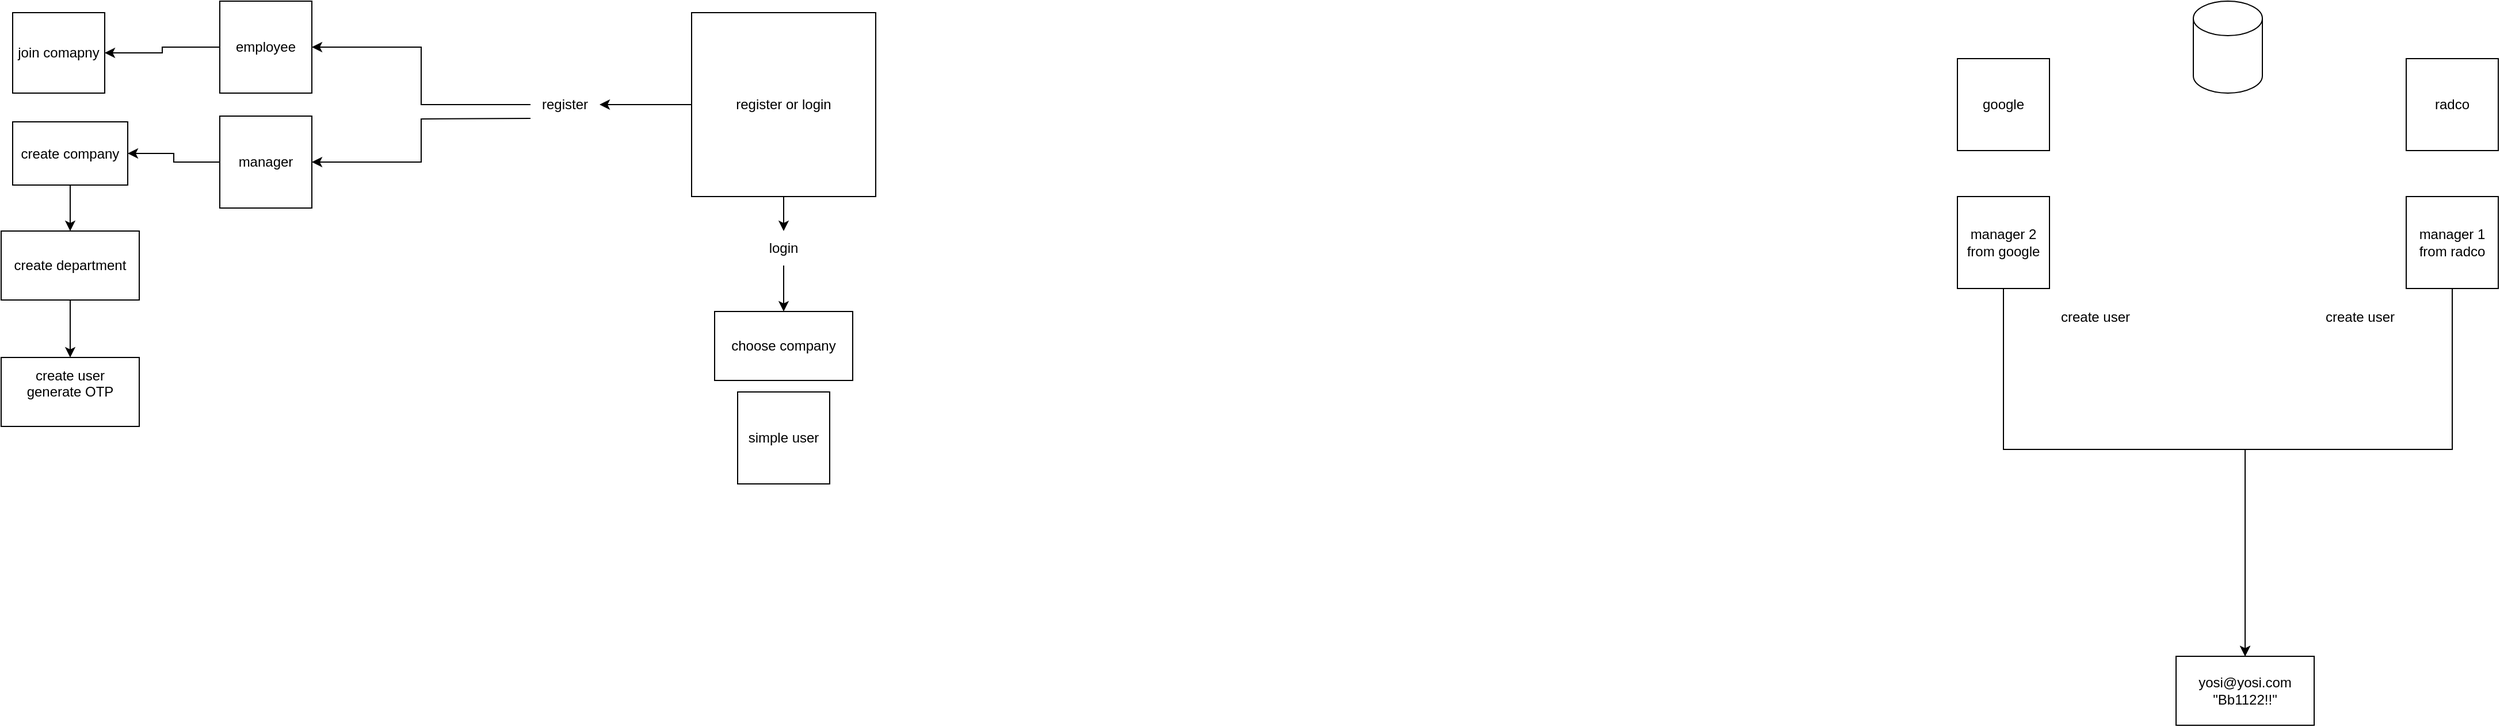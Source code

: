 <mxfile version="24.0.7" type="device">
  <diagram name="Page-1" id="4hpzpII2Nei9479nCM0a">
    <mxGraphModel dx="1393" dy="766" grid="1" gridSize="10" guides="1" tooltips="1" connect="1" arrows="1" fold="1" page="1" pageScale="1" pageWidth="850" pageHeight="1100" math="0" shadow="0">
      <root>
        <mxCell id="0" />
        <mxCell id="1" parent="0" />
        <mxCell id="A6D10lAh6pebBf_-n4FE-5" value="" style="edgeStyle=orthogonalEdgeStyle;rounded=0;orthogonalLoop=1;jettySize=auto;html=1;" edge="1" parent="1" source="A6D10lAh6pebBf_-n4FE-6" target="A6D10lAh6pebBf_-n4FE-4">
          <mxGeometry relative="1" as="geometry" />
        </mxCell>
        <mxCell id="A6D10lAh6pebBf_-n4FE-11" value="" style="edgeStyle=orthogonalEdgeStyle;rounded=0;orthogonalLoop=1;jettySize=auto;html=1;" edge="1" parent="1" source="A6D10lAh6pebBf_-n4FE-13" target="A6D10lAh6pebBf_-n4FE-10">
          <mxGeometry relative="1" as="geometry" />
        </mxCell>
        <mxCell id="A6D10lAh6pebBf_-n4FE-3" value="register or login" style="whiteSpace=wrap;html=1;aspect=fixed;strokeColor=default;" vertex="1" parent="1">
          <mxGeometry x="660" y="90" width="160" height="160" as="geometry" />
        </mxCell>
        <mxCell id="A6D10lAh6pebBf_-n4FE-19" value="" style="edgeStyle=orthogonalEdgeStyle;rounded=0;orthogonalLoop=1;jettySize=auto;html=1;" edge="1" parent="1" source="A6D10lAh6pebBf_-n4FE-4" target="A6D10lAh6pebBf_-n4FE-18">
          <mxGeometry relative="1" as="geometry" />
        </mxCell>
        <mxCell id="A6D10lAh6pebBf_-n4FE-4" value="employee" style="whiteSpace=wrap;html=1;aspect=fixed;" vertex="1" parent="1">
          <mxGeometry x="250" y="80" width="80" height="80" as="geometry" />
        </mxCell>
        <mxCell id="A6D10lAh6pebBf_-n4FE-7" value="" style="edgeStyle=orthogonalEdgeStyle;rounded=0;orthogonalLoop=1;jettySize=auto;html=1;" edge="1" parent="1" source="A6D10lAh6pebBf_-n4FE-3" target="A6D10lAh6pebBf_-n4FE-6">
          <mxGeometry relative="1" as="geometry">
            <mxPoint x="660" y="170" as="sourcePoint" />
            <mxPoint x="450" y="170" as="targetPoint" />
          </mxGeometry>
        </mxCell>
        <mxCell id="A6D10lAh6pebBf_-n4FE-6" value="register" style="text;html=1;align=center;verticalAlign=middle;whiteSpace=wrap;rounded=0;" vertex="1" parent="1">
          <mxGeometry x="520" y="155" width="60" height="30" as="geometry" />
        </mxCell>
        <mxCell id="A6D10lAh6pebBf_-n4FE-9" value="simple user" style="whiteSpace=wrap;html=1;aspect=fixed;" vertex="1" parent="1">
          <mxGeometry x="700" y="420" width="80" height="80" as="geometry" />
        </mxCell>
        <mxCell id="A6D10lAh6pebBf_-n4FE-10" value="choose company" style="whiteSpace=wrap;html=1;" vertex="1" parent="1">
          <mxGeometry x="680" y="350" width="120" height="60" as="geometry" />
        </mxCell>
        <mxCell id="A6D10lAh6pebBf_-n4FE-14" value="" style="edgeStyle=orthogonalEdgeStyle;rounded=0;orthogonalLoop=1;jettySize=auto;html=1;" edge="1" parent="1" source="A6D10lAh6pebBf_-n4FE-3" target="A6D10lAh6pebBf_-n4FE-13">
          <mxGeometry relative="1" as="geometry">
            <mxPoint x="740" y="250" as="sourcePoint" />
            <mxPoint x="740" y="350" as="targetPoint" />
          </mxGeometry>
        </mxCell>
        <mxCell id="A6D10lAh6pebBf_-n4FE-13" value="login" style="text;html=1;align=center;verticalAlign=middle;whiteSpace=wrap;rounded=0;" vertex="1" parent="1">
          <mxGeometry x="710" y="280" width="60" height="30" as="geometry" />
        </mxCell>
        <mxCell id="A6D10lAh6pebBf_-n4FE-21" value="" style="edgeStyle=orthogonalEdgeStyle;rounded=0;orthogonalLoop=1;jettySize=auto;html=1;" edge="1" parent="1" source="A6D10lAh6pebBf_-n4FE-15" target="A6D10lAh6pebBf_-n4FE-20">
          <mxGeometry relative="1" as="geometry" />
        </mxCell>
        <mxCell id="A6D10lAh6pebBf_-n4FE-15" value="manager" style="whiteSpace=wrap;html=1;aspect=fixed;strokeColor=default;" vertex="1" parent="1">
          <mxGeometry x="250" y="180" width="80" height="80" as="geometry" />
        </mxCell>
        <mxCell id="A6D10lAh6pebBf_-n4FE-17" value="" style="edgeStyle=orthogonalEdgeStyle;rounded=0;orthogonalLoop=1;jettySize=auto;html=1;entryX=1;entryY=0.5;entryDx=0;entryDy=0;" edge="1" parent="1" target="A6D10lAh6pebBf_-n4FE-15">
          <mxGeometry relative="1" as="geometry">
            <mxPoint x="520" y="182" as="sourcePoint" />
            <mxPoint x="340" y="130" as="targetPoint" />
          </mxGeometry>
        </mxCell>
        <mxCell id="A6D10lAh6pebBf_-n4FE-18" value="join comapny" style="whiteSpace=wrap;html=1;" vertex="1" parent="1">
          <mxGeometry x="70" y="90" width="80" height="70" as="geometry" />
        </mxCell>
        <mxCell id="A6D10lAh6pebBf_-n4FE-23" value="" style="edgeStyle=orthogonalEdgeStyle;rounded=0;orthogonalLoop=1;jettySize=auto;html=1;" edge="1" parent="1" source="A6D10lAh6pebBf_-n4FE-20" target="A6D10lAh6pebBf_-n4FE-22">
          <mxGeometry relative="1" as="geometry" />
        </mxCell>
        <mxCell id="A6D10lAh6pebBf_-n4FE-20" value="create company" style="whiteSpace=wrap;html=1;" vertex="1" parent="1">
          <mxGeometry x="70" y="185" width="100" height="55" as="geometry" />
        </mxCell>
        <mxCell id="A6D10lAh6pebBf_-n4FE-25" value="" style="edgeStyle=orthogonalEdgeStyle;rounded=0;orthogonalLoop=1;jettySize=auto;html=1;" edge="1" parent="1" source="A6D10lAh6pebBf_-n4FE-22" target="A6D10lAh6pebBf_-n4FE-24">
          <mxGeometry relative="1" as="geometry" />
        </mxCell>
        <mxCell id="A6D10lAh6pebBf_-n4FE-22" value="create department" style="whiteSpace=wrap;html=1;" vertex="1" parent="1">
          <mxGeometry x="60" y="280" width="120" height="60" as="geometry" />
        </mxCell>
        <mxCell id="A6D10lAh6pebBf_-n4FE-24" value="&lt;div&gt;create user&lt;/div&gt;generate OTP&lt;div&gt;&lt;br&gt;&lt;/div&gt;" style="whiteSpace=wrap;html=1;" vertex="1" parent="1">
          <mxGeometry x="60" y="390" width="120" height="60" as="geometry" />
        </mxCell>
        <mxCell id="A6D10lAh6pebBf_-n4FE-33" value="" style="edgeStyle=orthogonalEdgeStyle;rounded=0;orthogonalLoop=1;jettySize=auto;html=1;entryX=0.5;entryY=0;entryDx=0;entryDy=0;" edge="1" parent="1" source="A6D10lAh6pebBf_-n4FE-30" target="A6D10lAh6pebBf_-n4FE-34">
          <mxGeometry relative="1" as="geometry">
            <Array as="points">
              <mxPoint x="2190" y="470" />
              <mxPoint x="2010" y="470" />
            </Array>
          </mxGeometry>
        </mxCell>
        <mxCell id="A6D10lAh6pebBf_-n4FE-30" value="manager 1 from radco" style="whiteSpace=wrap;html=1;aspect=fixed;" vertex="1" parent="1">
          <mxGeometry x="2150" y="250" width="80" height="80" as="geometry" />
        </mxCell>
        <mxCell id="A6D10lAh6pebBf_-n4FE-35" value="" style="edgeStyle=orthogonalEdgeStyle;rounded=0;orthogonalLoop=1;jettySize=auto;html=1;entryX=0.5;entryY=0;entryDx=0;entryDy=0;" edge="1" parent="1" source="A6D10lAh6pebBf_-n4FE-31" target="A6D10lAh6pebBf_-n4FE-34">
          <mxGeometry relative="1" as="geometry">
            <Array as="points">
              <mxPoint x="1800" y="470" />
              <mxPoint x="2010" y="470" />
            </Array>
          </mxGeometry>
        </mxCell>
        <mxCell id="A6D10lAh6pebBf_-n4FE-31" value="manager 2 from google" style="whiteSpace=wrap;html=1;aspect=fixed;" vertex="1" parent="1">
          <mxGeometry x="1760" y="250" width="80" height="80" as="geometry" />
        </mxCell>
        <mxCell id="A6D10lAh6pebBf_-n4FE-34" value="yosi@yosi.com&lt;div&gt;&quot;Bb1122!!&quot;&lt;/div&gt;" style="whiteSpace=wrap;html=1;" vertex="1" parent="1">
          <mxGeometry x="1950" y="650" width="120" height="60" as="geometry" />
        </mxCell>
        <mxCell id="A6D10lAh6pebBf_-n4FE-37" value="" style="shape=cylinder3;whiteSpace=wrap;html=1;boundedLbl=1;backgroundOutline=1;size=15;" vertex="1" parent="1">
          <mxGeometry x="1965" y="80" width="60" height="80" as="geometry" />
        </mxCell>
        <mxCell id="A6D10lAh6pebBf_-n4FE-38" value="google" style="whiteSpace=wrap;html=1;aspect=fixed;" vertex="1" parent="1">
          <mxGeometry x="1760" y="130" width="80" height="80" as="geometry" />
        </mxCell>
        <mxCell id="A6D10lAh6pebBf_-n4FE-39" value="radco" style="whiteSpace=wrap;html=1;aspect=fixed;" vertex="1" parent="1">
          <mxGeometry x="2150" y="130" width="80" height="80" as="geometry" />
        </mxCell>
        <mxCell id="A6D10lAh6pebBf_-n4FE-43" value="create user" style="text;html=1;align=center;verticalAlign=middle;whiteSpace=wrap;rounded=0;" vertex="1" parent="1">
          <mxGeometry x="2070" y="340" width="80" height="30" as="geometry" />
        </mxCell>
        <mxCell id="A6D10lAh6pebBf_-n4FE-44" value="create user" style="text;html=1;align=center;verticalAlign=middle;whiteSpace=wrap;rounded=0;" vertex="1" parent="1">
          <mxGeometry x="1840" y="340" width="80" height="30" as="geometry" />
        </mxCell>
      </root>
    </mxGraphModel>
  </diagram>
</mxfile>
